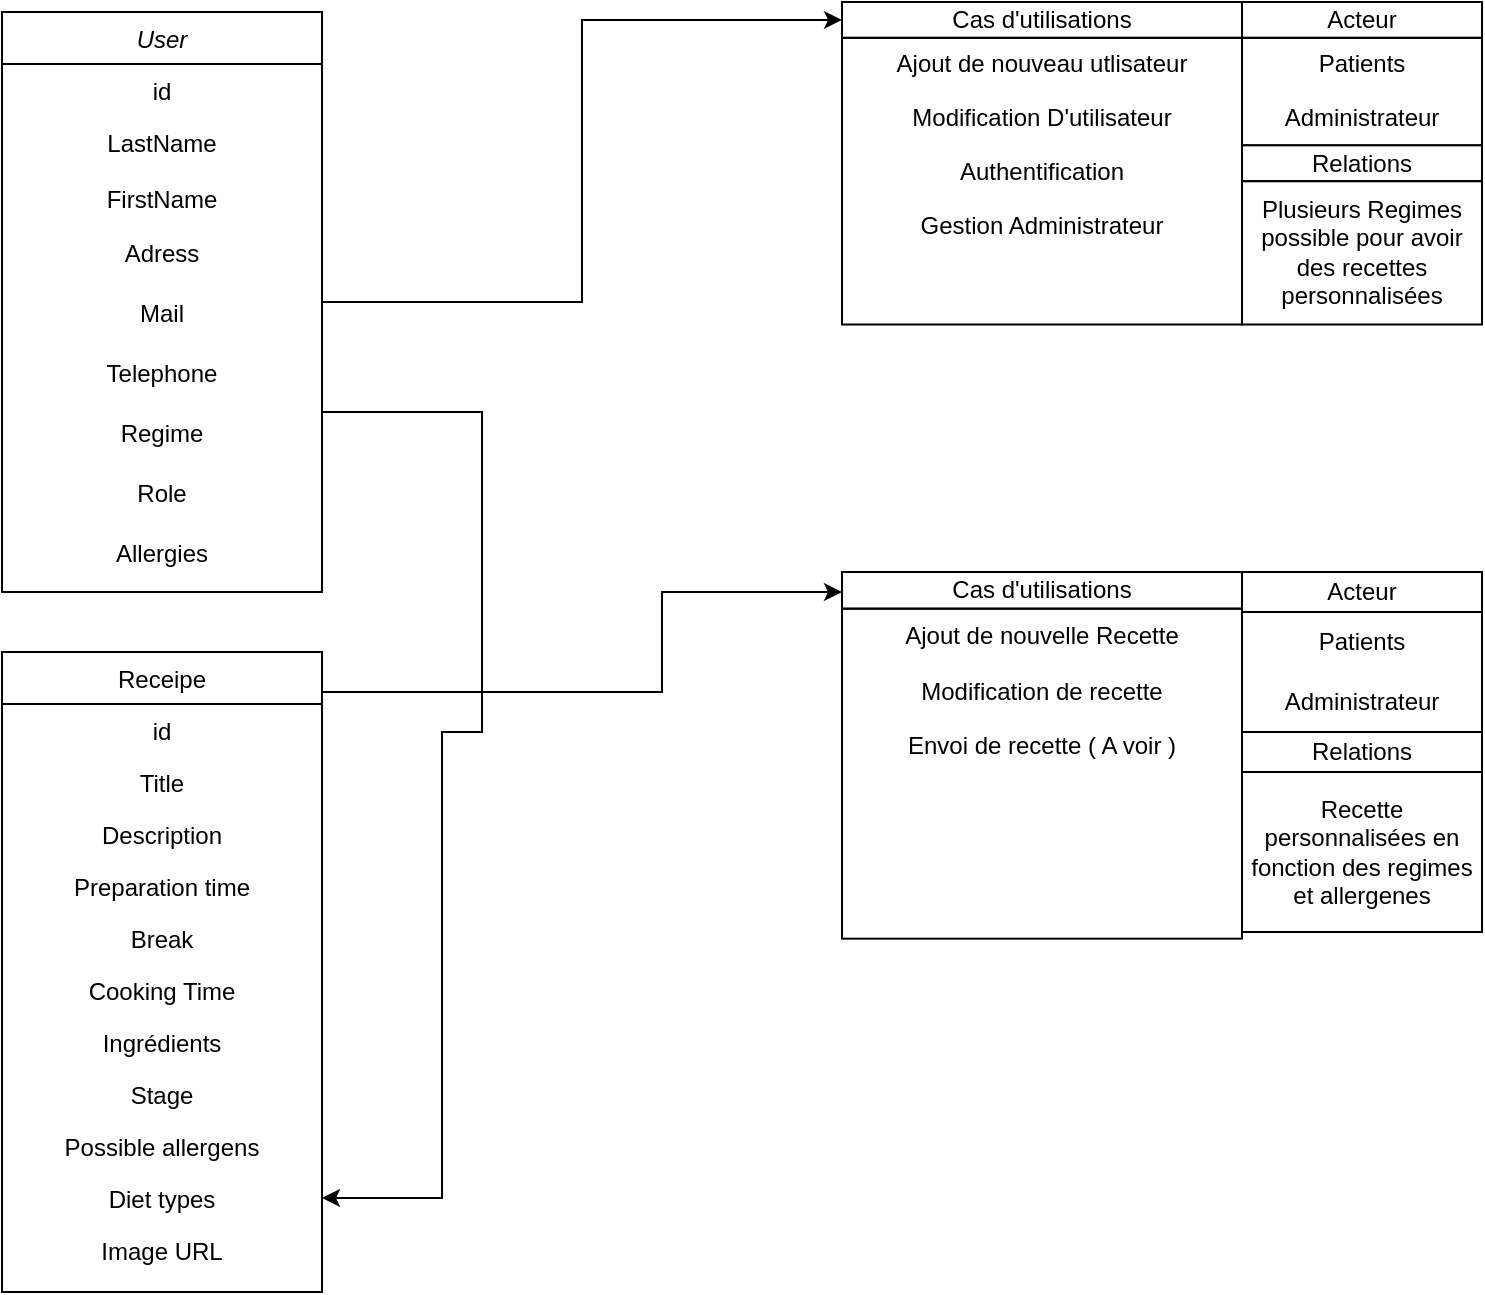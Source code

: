 <mxfile version="21.6.7" type="github">
  <diagram id="C5RBs43oDa-KdzZeNtuy" name="Page-1">
    <mxGraphModel dx="1838" dy="967" grid="1" gridSize="10" guides="1" tooltips="1" connect="1" arrows="1" fold="1" page="1" pageScale="1" pageWidth="827" pageHeight="1169" math="0" shadow="0">
      <root>
        <mxCell id="WIyWlLk6GJQsqaUBKTNV-0" />
        <mxCell id="WIyWlLk6GJQsqaUBKTNV-1" parent="WIyWlLk6GJQsqaUBKTNV-0" />
        <mxCell id="8wjIcGyNlAFSRhuU1HUV-47" style="edgeStyle=orthogonalEdgeStyle;rounded=0;orthogonalLoop=1;jettySize=auto;html=1;entryX=0;entryY=0.5;entryDx=0;entryDy=0;" parent="WIyWlLk6GJQsqaUBKTNV-1" source="zkfFHV4jXpPFQw0GAbJ--0" target="8wjIcGyNlAFSRhuU1HUV-11" edge="1">
          <mxGeometry relative="1" as="geometry" />
        </mxCell>
        <mxCell id="zkfFHV4jXpPFQw0GAbJ--0" value="User" style="swimlane;fontStyle=2;align=center;verticalAlign=top;childLayout=stackLayout;horizontal=1;startSize=26;horizontalStack=0;resizeParent=1;resizeLast=0;collapsible=1;marginBottom=0;rounded=0;shadow=0;strokeWidth=1;" parent="WIyWlLk6GJQsqaUBKTNV-1" vertex="1">
          <mxGeometry x="70" y="40" width="160" height="290" as="geometry">
            <mxRectangle x="220" y="120" width="160" height="26" as="alternateBounds" />
          </mxGeometry>
        </mxCell>
        <mxCell id="zkfFHV4jXpPFQw0GAbJ--1" value="id&#xa;" style="text;align=center;verticalAlign=top;spacingLeft=4;spacingRight=4;overflow=hidden;rotatable=0;points=[[0,0.5],[1,0.5]];portConstraint=eastwest;" parent="zkfFHV4jXpPFQw0GAbJ--0" vertex="1">
          <mxGeometry y="26" width="160" height="26" as="geometry" />
        </mxCell>
        <mxCell id="zkfFHV4jXpPFQw0GAbJ--2" value="LastName" style="text;align=center;verticalAlign=top;spacingLeft=4;spacingRight=4;overflow=hidden;rotatable=0;points=[[0,0.5],[1,0.5]];portConstraint=eastwest;rounded=0;shadow=0;html=0;" parent="zkfFHV4jXpPFQw0GAbJ--0" vertex="1">
          <mxGeometry y="52" width="160" height="28" as="geometry" />
        </mxCell>
        <mxCell id="zkfFHV4jXpPFQw0GAbJ--3" value="FirstName" style="text;align=center;verticalAlign=top;spacingLeft=4;spacingRight=4;overflow=hidden;rotatable=0;points=[[0,0.5],[1,0.5]];portConstraint=eastwest;rounded=0;shadow=0;html=0;" parent="zkfFHV4jXpPFQw0GAbJ--0" vertex="1">
          <mxGeometry y="80" width="160" height="26" as="geometry" />
        </mxCell>
        <mxCell id="8wjIcGyNlAFSRhuU1HUV-1" value="Adress" style="text;html=1;strokeColor=none;fillColor=none;align=center;verticalAlign=middle;whiteSpace=wrap;rounded=0;" parent="zkfFHV4jXpPFQw0GAbJ--0" vertex="1">
          <mxGeometry y="106" width="160" height="30" as="geometry" />
        </mxCell>
        <mxCell id="8wjIcGyNlAFSRhuU1HUV-2" value="Mail" style="text;html=1;strokeColor=none;fillColor=none;align=center;verticalAlign=middle;whiteSpace=wrap;rounded=0;" parent="zkfFHV4jXpPFQw0GAbJ--0" vertex="1">
          <mxGeometry y="136" width="160" height="30" as="geometry" />
        </mxCell>
        <mxCell id="8wjIcGyNlAFSRhuU1HUV-29" value="Telephone" style="text;html=1;strokeColor=none;fillColor=none;align=center;verticalAlign=middle;whiteSpace=wrap;rounded=0;" parent="zkfFHV4jXpPFQw0GAbJ--0" vertex="1">
          <mxGeometry y="166" width="160" height="30" as="geometry" />
        </mxCell>
        <mxCell id="8wjIcGyNlAFSRhuU1HUV-3" value="Regime" style="text;html=1;strokeColor=none;fillColor=none;align=center;verticalAlign=middle;whiteSpace=wrap;rounded=0;" parent="zkfFHV4jXpPFQw0GAbJ--0" vertex="1">
          <mxGeometry y="196" width="160" height="30" as="geometry" />
        </mxCell>
        <mxCell id="8wjIcGyNlAFSRhuU1HUV-4" value="Role" style="text;html=1;strokeColor=none;fillColor=none;align=center;verticalAlign=middle;whiteSpace=wrap;rounded=0;" parent="zkfFHV4jXpPFQw0GAbJ--0" vertex="1">
          <mxGeometry y="226" width="160" height="30" as="geometry" />
        </mxCell>
        <mxCell id="NcDw_tYp0vLQSQuPj4At-2" value="Allergies" style="text;html=1;strokeColor=none;fillColor=none;align=center;verticalAlign=middle;whiteSpace=wrap;rounded=0;" vertex="1" parent="zkfFHV4jXpPFQw0GAbJ--0">
          <mxGeometry y="256" width="160" height="30" as="geometry" />
        </mxCell>
        <mxCell id="8wjIcGyNlAFSRhuU1HUV-48" style="edgeStyle=orthogonalEdgeStyle;rounded=0;orthogonalLoop=1;jettySize=auto;html=1;" parent="WIyWlLk6GJQsqaUBKTNV-1" source="zkfFHV4jXpPFQw0GAbJ--17" target="8wjIcGyNlAFSRhuU1HUV-44" edge="1">
          <mxGeometry relative="1" as="geometry">
            <Array as="points">
              <mxPoint x="400" y="380" />
              <mxPoint x="400" y="330" />
            </Array>
          </mxGeometry>
        </mxCell>
        <mxCell id="zkfFHV4jXpPFQw0GAbJ--17" value="Receipe" style="swimlane;fontStyle=0;align=center;verticalAlign=top;childLayout=stackLayout;horizontal=1;startSize=26;horizontalStack=0;resizeParent=1;resizeLast=0;collapsible=1;marginBottom=0;rounded=0;shadow=0;strokeWidth=1;" parent="WIyWlLk6GJQsqaUBKTNV-1" vertex="1">
          <mxGeometry x="70" y="360" width="160" height="320" as="geometry">
            <mxRectangle x="550" y="140" width="160" height="26" as="alternateBounds" />
          </mxGeometry>
        </mxCell>
        <mxCell id="zkfFHV4jXpPFQw0GAbJ--18" value="id" style="text;align=center;verticalAlign=top;spacingLeft=4;spacingRight=4;overflow=hidden;rotatable=0;points=[[0,0.5],[1,0.5]];portConstraint=eastwest;" parent="zkfFHV4jXpPFQw0GAbJ--17" vertex="1">
          <mxGeometry y="26" width="160" height="26" as="geometry" />
        </mxCell>
        <mxCell id="zkfFHV4jXpPFQw0GAbJ--19" value="Title" style="text;align=center;verticalAlign=top;spacingLeft=4;spacingRight=4;overflow=hidden;rotatable=0;points=[[0,0.5],[1,0.5]];portConstraint=eastwest;rounded=0;shadow=0;html=0;" parent="zkfFHV4jXpPFQw0GAbJ--17" vertex="1">
          <mxGeometry y="52" width="160" height="26" as="geometry" />
        </mxCell>
        <mxCell id="zkfFHV4jXpPFQw0GAbJ--20" value="Description" style="text;align=center;verticalAlign=top;spacingLeft=4;spacingRight=4;overflow=hidden;rotatable=0;points=[[0,0.5],[1,0.5]];portConstraint=eastwest;rounded=0;shadow=0;html=0;" parent="zkfFHV4jXpPFQw0GAbJ--17" vertex="1">
          <mxGeometry y="78" width="160" height="26" as="geometry" />
        </mxCell>
        <mxCell id="zkfFHV4jXpPFQw0GAbJ--21" value="Preparation time" style="text;align=center;verticalAlign=top;spacingLeft=4;spacingRight=4;overflow=hidden;rotatable=0;points=[[0,0.5],[1,0.5]];portConstraint=eastwest;rounded=0;shadow=0;html=0;" parent="zkfFHV4jXpPFQw0GAbJ--17" vertex="1">
          <mxGeometry y="104" width="160" height="26" as="geometry" />
        </mxCell>
        <mxCell id="zkfFHV4jXpPFQw0GAbJ--22" value="Break" style="text;align=center;verticalAlign=top;spacingLeft=4;spacingRight=4;overflow=hidden;rotatable=0;points=[[0,0.5],[1,0.5]];portConstraint=eastwest;rounded=0;shadow=0;html=0;" parent="zkfFHV4jXpPFQw0GAbJ--17" vertex="1">
          <mxGeometry y="130" width="160" height="26" as="geometry" />
        </mxCell>
        <mxCell id="zkfFHV4jXpPFQw0GAbJ--24" value="Cooking Time" style="text;align=center;verticalAlign=top;spacingLeft=4;spacingRight=4;overflow=hidden;rotatable=0;points=[[0,0.5],[1,0.5]];portConstraint=eastwest;" parent="zkfFHV4jXpPFQw0GAbJ--17" vertex="1">
          <mxGeometry y="156" width="160" height="26" as="geometry" />
        </mxCell>
        <mxCell id="zkfFHV4jXpPFQw0GAbJ--25" value="Ingrédients" style="text;align=center;verticalAlign=top;spacingLeft=4;spacingRight=4;overflow=hidden;rotatable=0;points=[[0,0.5],[1,0.5]];portConstraint=eastwest;" parent="zkfFHV4jXpPFQw0GAbJ--17" vertex="1">
          <mxGeometry y="182" width="160" height="26" as="geometry" />
        </mxCell>
        <mxCell id="8wjIcGyNlAFSRhuU1HUV-5" value="Stage" style="text;align=center;verticalAlign=top;spacingLeft=4;spacingRight=4;overflow=hidden;rotatable=0;points=[[0,0.5],[1,0.5]];portConstraint=eastwest;" parent="zkfFHV4jXpPFQw0GAbJ--17" vertex="1">
          <mxGeometry y="208" width="160" height="26" as="geometry" />
        </mxCell>
        <mxCell id="8wjIcGyNlAFSRhuU1HUV-6" value="Possible allergens" style="text;align=center;verticalAlign=top;spacingLeft=4;spacingRight=4;overflow=hidden;rotatable=0;points=[[0,0.5],[1,0.5]];portConstraint=eastwest;" parent="zkfFHV4jXpPFQw0GAbJ--17" vertex="1">
          <mxGeometry y="234" width="160" height="26" as="geometry" />
        </mxCell>
        <mxCell id="8wjIcGyNlAFSRhuU1HUV-7" value="Diet types" style="text;align=center;verticalAlign=top;spacingLeft=4;spacingRight=4;overflow=hidden;rotatable=0;points=[[0,0.5],[1,0.5]];portConstraint=eastwest;" parent="zkfFHV4jXpPFQw0GAbJ--17" vertex="1">
          <mxGeometry y="260" width="160" height="26" as="geometry" />
        </mxCell>
        <mxCell id="8wjIcGyNlAFSRhuU1HUV-8" value="Image URL" style="text;align=center;verticalAlign=top;spacingLeft=4;spacingRight=4;overflow=hidden;rotatable=0;points=[[0,0.5],[1,0.5]];portConstraint=eastwest;" parent="zkfFHV4jXpPFQw0GAbJ--17" vertex="1">
          <mxGeometry y="286" width="160" height="26" as="geometry" />
        </mxCell>
        <mxCell id="8wjIcGyNlAFSRhuU1HUV-26" style="edgeStyle=orthogonalEdgeStyle;rounded=0;orthogonalLoop=1;jettySize=auto;html=1;entryX=1;entryY=0.5;entryDx=0;entryDy=0;" parent="WIyWlLk6GJQsqaUBKTNV-1" source="8wjIcGyNlAFSRhuU1HUV-3" edge="1">
          <mxGeometry relative="1" as="geometry">
            <Array as="points">
              <mxPoint x="310" y="240" />
              <mxPoint x="310" y="400" />
              <mxPoint x="290" y="400" />
              <mxPoint x="290" y="633" />
            </Array>
            <mxPoint x="170.0" y="255.0" as="sourcePoint" />
            <mxPoint x="230" y="633" as="targetPoint" />
          </mxGeometry>
        </mxCell>
        <mxCell id="8wjIcGyNlAFSRhuU1HUV-28" value="" style="group" parent="WIyWlLk6GJQsqaUBKTNV-1" vertex="1" connectable="0">
          <mxGeometry x="490" y="35" width="320" height="215" as="geometry" />
        </mxCell>
        <mxCell id="8wjIcGyNlAFSRhuU1HUV-14" value="Ajout de nouveau utlisateur" style="text;html=1;strokeColor=none;fillColor=none;align=center;verticalAlign=middle;whiteSpace=wrap;rounded=0;" parent="8wjIcGyNlAFSRhuU1HUV-28" vertex="1">
          <mxGeometry y="17.917" width="200" height="26.875" as="geometry" />
        </mxCell>
        <mxCell id="8wjIcGyNlAFSRhuU1HUV-15" value="Modification D&#39;utilisateur" style="text;html=1;strokeColor=none;fillColor=none;align=center;verticalAlign=middle;whiteSpace=wrap;rounded=0;" parent="8wjIcGyNlAFSRhuU1HUV-28" vertex="1">
          <mxGeometry y="44.792" width="200" height="26.875" as="geometry" />
        </mxCell>
        <mxCell id="8wjIcGyNlAFSRhuU1HUV-17" value="Authentification" style="text;html=1;strokeColor=none;fillColor=none;align=center;verticalAlign=middle;whiteSpace=wrap;rounded=0;" parent="8wjIcGyNlAFSRhuU1HUV-28" vertex="1">
          <mxGeometry y="71.667" width="200" height="26.875" as="geometry" />
        </mxCell>
        <mxCell id="8wjIcGyNlAFSRhuU1HUV-18" value="Gestion Administrateur" style="text;html=1;strokeColor=none;fillColor=none;align=center;verticalAlign=middle;whiteSpace=wrap;rounded=0;" parent="8wjIcGyNlAFSRhuU1HUV-28" vertex="1">
          <mxGeometry y="98.542" width="200" height="26.875" as="geometry" />
        </mxCell>
        <mxCell id="8wjIcGyNlAFSRhuU1HUV-19" value="Acteur" style="rounded=0;whiteSpace=wrap;html=1;" parent="8wjIcGyNlAFSRhuU1HUV-28" vertex="1">
          <mxGeometry x="200" width="120" height="17.917" as="geometry" />
        </mxCell>
        <mxCell id="8wjIcGyNlAFSRhuU1HUV-20" value="" style="rounded=0;whiteSpace=wrap;html=1;fillColor=none;" parent="8wjIcGyNlAFSRhuU1HUV-28" vertex="1">
          <mxGeometry x="200" y="17.917" width="120" height="53.75" as="geometry" />
        </mxCell>
        <mxCell id="8wjIcGyNlAFSRhuU1HUV-21" value="Patients" style="text;html=1;strokeColor=none;fillColor=none;align=center;verticalAlign=middle;whiteSpace=wrap;rounded=0;" parent="8wjIcGyNlAFSRhuU1HUV-28" vertex="1">
          <mxGeometry x="200" y="17.917" width="120" height="26.875" as="geometry" />
        </mxCell>
        <mxCell id="8wjIcGyNlAFSRhuU1HUV-22" value="Administrateur" style="text;html=1;strokeColor=none;fillColor=none;align=center;verticalAlign=middle;whiteSpace=wrap;rounded=0;" parent="8wjIcGyNlAFSRhuU1HUV-28" vertex="1">
          <mxGeometry x="200" y="44.792" width="120" height="26.875" as="geometry" />
        </mxCell>
        <mxCell id="8wjIcGyNlAFSRhuU1HUV-23" value="Relations" style="rounded=0;whiteSpace=wrap;html=1;" parent="8wjIcGyNlAFSRhuU1HUV-28" vertex="1">
          <mxGeometry x="200" y="71.667" width="120" height="17.917" as="geometry" />
        </mxCell>
        <mxCell id="8wjIcGyNlAFSRhuU1HUV-24" value="" style="rounded=0;whiteSpace=wrap;html=1;fillColor=none;" parent="8wjIcGyNlAFSRhuU1HUV-28" vertex="1">
          <mxGeometry x="200" y="89.583" width="120" height="71.667" as="geometry" />
        </mxCell>
        <mxCell id="8wjIcGyNlAFSRhuU1HUV-25" value="Plusieurs Regimes possible pour avoir des recettes personnalisées" style="text;html=1;strokeColor=none;fillColor=none;align=center;verticalAlign=middle;whiteSpace=wrap;rounded=0;" parent="8wjIcGyNlAFSRhuU1HUV-28" vertex="1">
          <mxGeometry x="200" y="89.583" width="120" height="71.667" as="geometry" />
        </mxCell>
        <mxCell id="8wjIcGyNlAFSRhuU1HUV-27" value="" style="group" parent="8wjIcGyNlAFSRhuU1HUV-28" vertex="1" connectable="0">
          <mxGeometry width="200" height="215" as="geometry" />
        </mxCell>
        <mxCell id="8wjIcGyNlAFSRhuU1HUV-11" value="Cas d&#39;utilisations" style="rounded=0;whiteSpace=wrap;html=1;" parent="8wjIcGyNlAFSRhuU1HUV-27" vertex="1">
          <mxGeometry width="200" height="17.917" as="geometry" />
        </mxCell>
        <mxCell id="8wjIcGyNlAFSRhuU1HUV-12" value="" style="rounded=0;whiteSpace=wrap;html=1;fillColor=none;" parent="8wjIcGyNlAFSRhuU1HUV-27" vertex="1">
          <mxGeometry y="17.917" width="200" height="143.333" as="geometry" />
        </mxCell>
        <mxCell id="8wjIcGyNlAFSRhuU1HUV-51" style="edgeStyle=orthogonalEdgeStyle;rounded=0;orthogonalLoop=1;jettySize=auto;html=1;exitX=0.5;exitY=1;exitDx=0;exitDy=0;" parent="8wjIcGyNlAFSRhuU1HUV-27" source="8wjIcGyNlAFSRhuU1HUV-12" target="8wjIcGyNlAFSRhuU1HUV-12" edge="1">
          <mxGeometry relative="1" as="geometry" />
        </mxCell>
        <mxCell id="8wjIcGyNlAFSRhuU1HUV-36" value="Acteur" style="rounded=0;whiteSpace=wrap;html=1;" parent="WIyWlLk6GJQsqaUBKTNV-1" vertex="1">
          <mxGeometry x="690" y="320" width="120" height="20" as="geometry" />
        </mxCell>
        <mxCell id="8wjIcGyNlAFSRhuU1HUV-37" value="" style="rounded=0;whiteSpace=wrap;html=1;fillColor=none;" parent="WIyWlLk6GJQsqaUBKTNV-1" vertex="1">
          <mxGeometry x="690" y="340" width="120" height="60" as="geometry" />
        </mxCell>
        <mxCell id="8wjIcGyNlAFSRhuU1HUV-38" value="Patients" style="text;html=1;strokeColor=none;fillColor=none;align=center;verticalAlign=middle;whiteSpace=wrap;rounded=0;" parent="WIyWlLk6GJQsqaUBKTNV-1" vertex="1">
          <mxGeometry x="690" y="340" width="120" height="30" as="geometry" />
        </mxCell>
        <mxCell id="8wjIcGyNlAFSRhuU1HUV-39" value="Administrateur" style="text;html=1;strokeColor=none;fillColor=none;align=center;verticalAlign=middle;whiteSpace=wrap;rounded=0;" parent="WIyWlLk6GJQsqaUBKTNV-1" vertex="1">
          <mxGeometry x="690" y="370" width="120" height="30" as="geometry" />
        </mxCell>
        <mxCell id="8wjIcGyNlAFSRhuU1HUV-40" value="Relations" style="rounded=0;whiteSpace=wrap;html=1;" parent="WIyWlLk6GJQsqaUBKTNV-1" vertex="1">
          <mxGeometry x="690" y="400" width="120" height="20" as="geometry" />
        </mxCell>
        <mxCell id="8wjIcGyNlAFSRhuU1HUV-41" value="" style="rounded=0;whiteSpace=wrap;html=1;fillColor=none;" parent="WIyWlLk6GJQsqaUBKTNV-1" vertex="1">
          <mxGeometry x="690" y="420" width="120" height="80" as="geometry" />
        </mxCell>
        <mxCell id="8wjIcGyNlAFSRhuU1HUV-42" value="Recette personnalisées en fonction des regimes et allergenes" style="text;html=1;strokeColor=none;fillColor=none;align=center;verticalAlign=middle;whiteSpace=wrap;rounded=0;" parent="WIyWlLk6GJQsqaUBKTNV-1" vertex="1">
          <mxGeometry x="690" y="420" width="120" height="80" as="geometry" />
        </mxCell>
        <mxCell id="8wjIcGyNlAFSRhuU1HUV-43" value="" style="group" parent="WIyWlLk6GJQsqaUBKTNV-1" vertex="1" connectable="0">
          <mxGeometry x="490" y="320" width="200" height="220" as="geometry" />
        </mxCell>
        <mxCell id="8wjIcGyNlAFSRhuU1HUV-49" value="" style="group" parent="8wjIcGyNlAFSRhuU1HUV-43" vertex="1" connectable="0">
          <mxGeometry width="200" height="220" as="geometry" />
        </mxCell>
        <mxCell id="8wjIcGyNlAFSRhuU1HUV-44" value="Cas d&#39;utilisations" style="rounded=0;whiteSpace=wrap;html=1;" parent="8wjIcGyNlAFSRhuU1HUV-49" vertex="1">
          <mxGeometry width="200" height="18.333" as="geometry" />
        </mxCell>
        <mxCell id="8wjIcGyNlAFSRhuU1HUV-45" value="&lt;span style=&quot;white-space: pre;&quot;&gt;&#x9;&lt;/span&gt;&lt;span style=&quot;white-space: pre;&quot;&gt;&#x9;&lt;/span&gt;" style="rounded=0;whiteSpace=wrap;html=1;fillColor=none;strokeColor=default;glass=0;" parent="8wjIcGyNlAFSRhuU1HUV-49" vertex="1">
          <mxGeometry y="18.333" width="200" height="165" as="geometry" />
        </mxCell>
        <mxCell id="8wjIcGyNlAFSRhuU1HUV-32" value="Ajout de nouvelle Recette" style="text;html=1;strokeColor=none;fillColor=none;align=center;verticalAlign=middle;whiteSpace=wrap;rounded=0;" parent="8wjIcGyNlAFSRhuU1HUV-49" vertex="1">
          <mxGeometry y="18.333" width="200" height="27.5" as="geometry" />
        </mxCell>
        <mxCell id="8wjIcGyNlAFSRhuU1HUV-33" value="Modification de recette" style="text;html=1;strokeColor=none;fillColor=none;align=center;verticalAlign=middle;whiteSpace=wrap;rounded=0;" parent="8wjIcGyNlAFSRhuU1HUV-49" vertex="1">
          <mxGeometry y="45.833" width="200" height="27.5" as="geometry" />
        </mxCell>
        <mxCell id="8wjIcGyNlAFSRhuU1HUV-34" value="Envoi de recette ( A voir )" style="text;html=1;strokeColor=none;fillColor=none;align=center;verticalAlign=middle;whiteSpace=wrap;rounded=0;" parent="8wjIcGyNlAFSRhuU1HUV-49" vertex="1">
          <mxGeometry y="73.333" width="200" height="27.5" as="geometry" />
        </mxCell>
      </root>
    </mxGraphModel>
  </diagram>
</mxfile>
